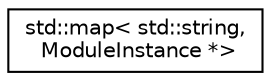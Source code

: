 digraph "Graphical Class Hierarchy"
{
  edge [fontname="Helvetica",fontsize="10",labelfontname="Helvetica",labelfontsize="10"];
  node [fontname="Helvetica",fontsize="10",shape=record];
  rankdir="LR";
  Node0 [label="std::map\< std::string,\l ModuleInstance *\>",height=0.2,width=0.4,color="black", fillcolor="white", style="filled",URL="$classstd_1_1map.html"];
}
